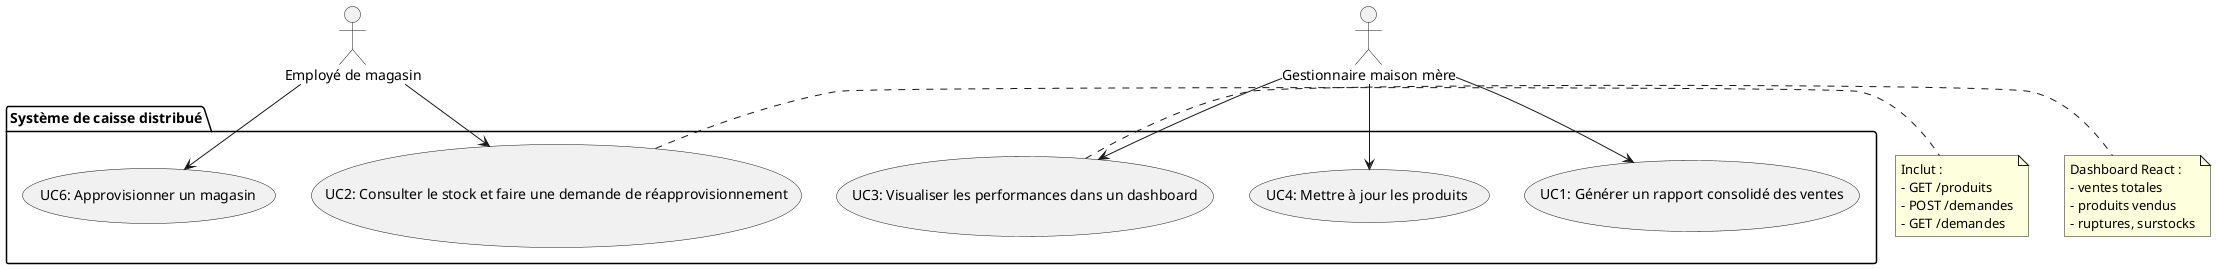 
@startuml use_case_lab2

actor "Employé de magasin" as Employe
actor "Gestionnaire maison mère" as Gestionnaire

package "Système de caisse distribué" {

  (UC1: Générer un rapport consolidé des ventes) as UC1
  (UC2: Consulter le stock et faire une demande de réapprovisionnement) as UC2
  (UC3: Visualiser les performances dans un dashboard) as UC3
  (UC4: Mettre à jour les produits) as UC4
  (UC6: Approvisionner un magasin) as UC6

  Employe --> UC2
  Employe --> UC6
  Gestionnaire --> UC1
  Gestionnaire --> UC3
  Gestionnaire --> UC4

}

note right of UC2
Inclut :
- GET /produits
- POST /demandes
- GET /demandes
end note

note right of UC3
Dashboard React :
- ventes totales
- produits vendus
- ruptures, surstocks
end note

@enduml
